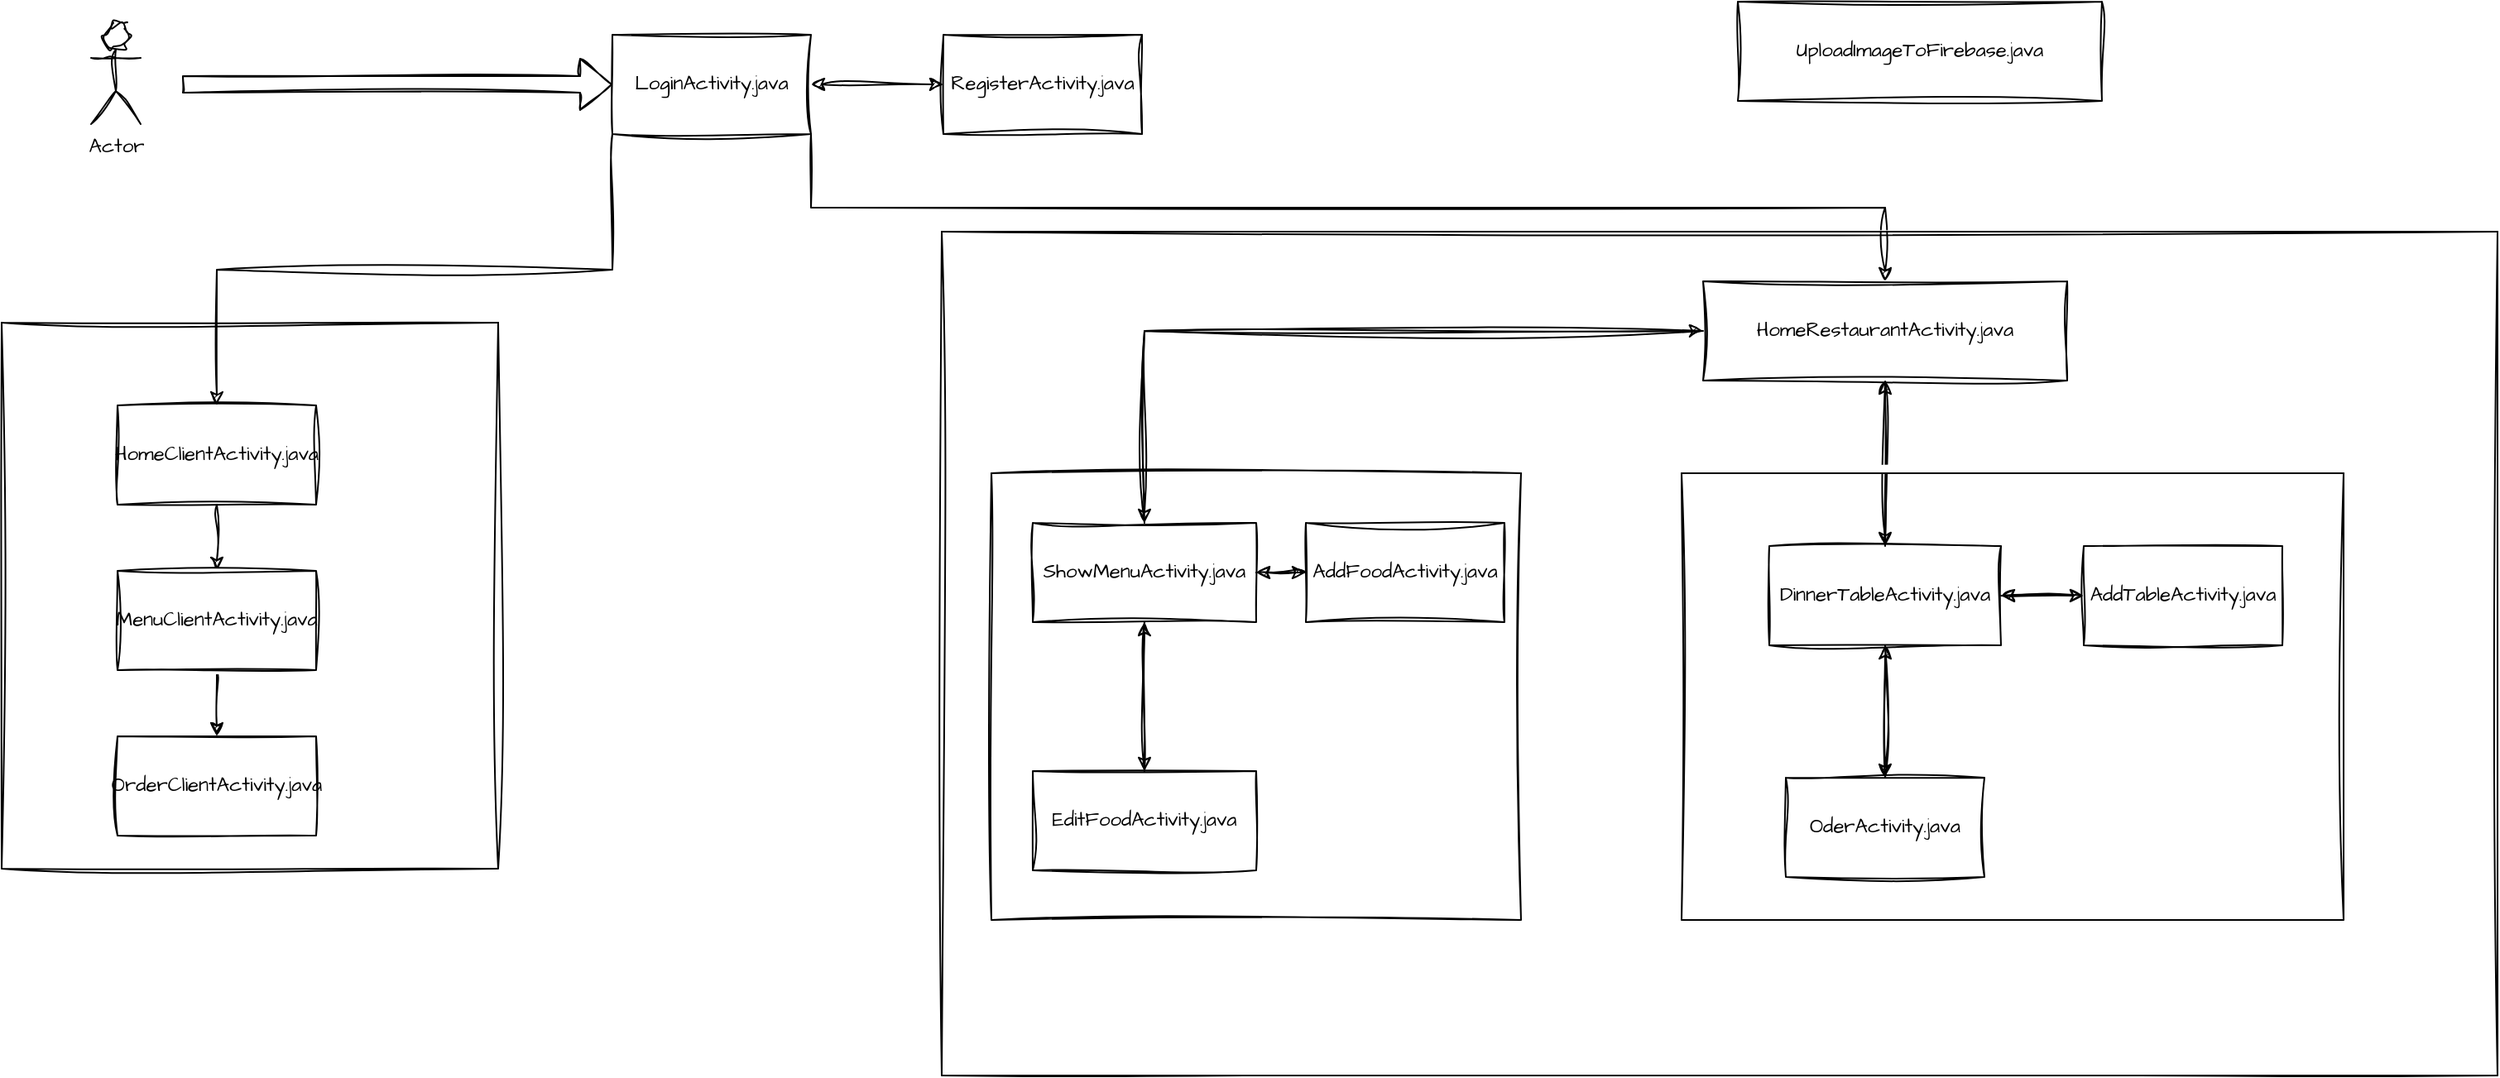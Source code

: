 <mxfile version="24.2.1" type="github">
  <diagram name="Trang-1" id="yMwMD28b_DiJ1Oe9nZCm">
    <mxGraphModel dx="1675" dy="733" grid="0" gridSize="10" guides="1" tooltips="1" connect="1" arrows="1" fold="1" page="1" pageScale="1" pageWidth="827" pageHeight="1169" math="0" shadow="0">
      <root>
        <mxCell id="0" />
        <mxCell id="1" parent="0" />
        <mxCell id="VqcICz-jlPJviqegeEhq-20" style="edgeStyle=orthogonalEdgeStyle;rounded=0;sketch=1;hachureGap=4;jiggle=2;curveFitting=1;orthogonalLoop=1;jettySize=auto;html=1;exitX=0;exitY=1;exitDx=0;exitDy=0;entryX=0.5;entryY=0;entryDx=0;entryDy=0;fontFamily=Architects Daughter;fontSource=https%3A%2F%2Ffonts.googleapis.com%2Fcss%3Ffamily%3DArchitects%2BDaughter;" edge="1" parent="1" source="VqcICz-jlPJviqegeEhq-1" target="VqcICz-jlPJviqegeEhq-4">
          <mxGeometry relative="1" as="geometry" />
        </mxCell>
        <mxCell id="VqcICz-jlPJviqegeEhq-22" style="edgeStyle=orthogonalEdgeStyle;rounded=0;sketch=1;hachureGap=4;jiggle=2;curveFitting=1;orthogonalLoop=1;jettySize=auto;html=1;exitX=1;exitY=1;exitDx=0;exitDy=0;entryX=0.5;entryY=0;entryDx=0;entryDy=0;fontFamily=Architects Daughter;fontSource=https%3A%2F%2Ffonts.googleapis.com%2Fcss%3Ffamily%3DArchitects%2BDaughter;" edge="1" parent="1" source="VqcICz-jlPJviqegeEhq-1" target="VqcICz-jlPJviqegeEhq-13">
          <mxGeometry relative="1" as="geometry" />
        </mxCell>
        <mxCell id="VqcICz-jlPJviqegeEhq-1" value="LoginActivity.java" style="rounded=0;whiteSpace=wrap;html=1;sketch=1;hachureGap=4;jiggle=2;curveFitting=1;fontFamily=Architects Daughter;fontSource=https%3A%2F%2Ffonts.googleapis.com%2Fcss%3Ffamily%3DArchitects%2BDaughter;" vertex="1" parent="1">
          <mxGeometry x="400" y="87" width="120" height="60" as="geometry" />
        </mxCell>
        <mxCell id="VqcICz-jlPJviqegeEhq-2" value="RegisterActivity.java" style="rounded=0;whiteSpace=wrap;html=1;sketch=1;hachureGap=4;jiggle=2;curveFitting=1;fontFamily=Architects Daughter;fontSource=https%3A%2F%2Ffonts.googleapis.com%2Fcss%3Ffamily%3DArchitects%2BDaughter;" vertex="1" parent="1">
          <mxGeometry x="600" y="87" width="120" height="60" as="geometry" />
        </mxCell>
        <mxCell id="VqcICz-jlPJviqegeEhq-3" value="UploadImageToFirebase.java" style="rounded=0;whiteSpace=wrap;html=1;sketch=1;hachureGap=4;jiggle=2;curveFitting=1;fontFamily=Architects Daughter;fontSource=https%3A%2F%2Ffonts.googleapis.com%2Fcss%3Ffamily%3DArchitects%2BDaughter;" vertex="1" parent="1">
          <mxGeometry x="1080" y="67" width="220" height="60" as="geometry" />
        </mxCell>
        <mxCell id="VqcICz-jlPJviqegeEhq-8" value="" style="swimlane;startSize=0;sketch=1;hachureGap=4;jiggle=2;curveFitting=1;fontFamily=Architects Daughter;fontSource=https%3A%2F%2Ffonts.googleapis.com%2Fcss%3Ffamily%3DArchitects%2BDaughter;" vertex="1" parent="1">
          <mxGeometry x="31" y="261" width="300" height="330" as="geometry" />
        </mxCell>
        <mxCell id="VqcICz-jlPJviqegeEhq-23" style="edgeStyle=orthogonalEdgeStyle;rounded=0;sketch=1;hachureGap=4;jiggle=2;curveFitting=1;orthogonalLoop=1;jettySize=auto;html=1;entryX=0.5;entryY=0;entryDx=0;entryDy=0;fontFamily=Architects Daughter;fontSource=https%3A%2F%2Ffonts.googleapis.com%2Fcss%3Ffamily%3DArchitects%2BDaughter;" edge="1" parent="VqcICz-jlPJviqegeEhq-8" source="VqcICz-jlPJviqegeEhq-4" target="VqcICz-jlPJviqegeEhq-5">
          <mxGeometry relative="1" as="geometry" />
        </mxCell>
        <mxCell id="VqcICz-jlPJviqegeEhq-4" value="HomeClientActivity.java" style="rounded=0;whiteSpace=wrap;html=1;sketch=1;hachureGap=4;jiggle=2;curveFitting=1;fontFamily=Architects Daughter;fontSource=https%3A%2F%2Ffonts.googleapis.com%2Fcss%3Ffamily%3DArchitects%2BDaughter;" vertex="1" parent="VqcICz-jlPJviqegeEhq-8">
          <mxGeometry x="70" y="50" width="120" height="60" as="geometry" />
        </mxCell>
        <mxCell id="VqcICz-jlPJviqegeEhq-24" style="edgeStyle=orthogonalEdgeStyle;rounded=0;sketch=1;hachureGap=4;jiggle=2;curveFitting=1;orthogonalLoop=1;jettySize=auto;html=1;entryX=0.5;entryY=0;entryDx=0;entryDy=0;fontFamily=Architects Daughter;fontSource=https%3A%2F%2Ffonts.googleapis.com%2Fcss%3Ffamily%3DArchitects%2BDaughter;" edge="1" parent="VqcICz-jlPJviqegeEhq-8" source="VqcICz-jlPJviqegeEhq-5" target="VqcICz-jlPJviqegeEhq-7">
          <mxGeometry relative="1" as="geometry" />
        </mxCell>
        <mxCell id="VqcICz-jlPJviqegeEhq-5" value="MenuClientActivity.java" style="rounded=0;whiteSpace=wrap;html=1;sketch=1;hachureGap=4;jiggle=2;curveFitting=1;fontFamily=Architects Daughter;fontSource=https%3A%2F%2Ffonts.googleapis.com%2Fcss%3Ffamily%3DArchitects%2BDaughter;" vertex="1" parent="VqcICz-jlPJviqegeEhq-8">
          <mxGeometry x="70" y="150" width="120" height="60" as="geometry" />
        </mxCell>
        <mxCell id="VqcICz-jlPJviqegeEhq-7" value="OrderClientActivity.java" style="rounded=0;whiteSpace=wrap;html=1;sketch=1;hachureGap=4;jiggle=2;curveFitting=1;fontFamily=Architects Daughter;fontSource=https%3A%2F%2Ffonts.googleapis.com%2Fcss%3Ffamily%3DArchitects%2BDaughter;" vertex="1" parent="VqcICz-jlPJviqegeEhq-8">
          <mxGeometry x="70" y="250" width="120" height="60" as="geometry" />
        </mxCell>
        <mxCell id="VqcICz-jlPJviqegeEhq-17" value="" style="shape=flexArrow;endArrow=classic;html=1;rounded=0;sketch=1;hachureGap=4;jiggle=2;curveFitting=1;fontFamily=Architects Daughter;fontSource=https%3A%2F%2Ffonts.googleapis.com%2Fcss%3Ffamily%3DArchitects%2BDaughter;entryX=0;entryY=0.5;entryDx=0;entryDy=0;" edge="1" parent="1" target="VqcICz-jlPJviqegeEhq-1">
          <mxGeometry width="50" height="50" relative="1" as="geometry">
            <mxPoint x="140" y="117" as="sourcePoint" />
            <mxPoint x="540" y="237" as="targetPoint" />
          </mxGeometry>
        </mxCell>
        <mxCell id="VqcICz-jlPJviqegeEhq-19" value="" style="endArrow=classic;startArrow=classic;html=1;rounded=0;sketch=1;hachureGap=4;jiggle=2;curveFitting=1;fontFamily=Architects Daughter;fontSource=https%3A%2F%2Ffonts.googleapis.com%2Fcss%3Ffamily%3DArchitects%2BDaughter;exitX=1;exitY=0.5;exitDx=0;exitDy=0;entryX=0;entryY=0.5;entryDx=0;entryDy=0;" edge="1" parent="1" source="VqcICz-jlPJviqegeEhq-1" target="VqcICz-jlPJviqegeEhq-2">
          <mxGeometry width="50" height="50" relative="1" as="geometry">
            <mxPoint x="490" y="287" as="sourcePoint" />
            <mxPoint x="540" y="237" as="targetPoint" />
          </mxGeometry>
        </mxCell>
        <mxCell id="VqcICz-jlPJviqegeEhq-21" value="" style="swimlane;startSize=0;sketch=1;hachureGap=4;jiggle=2;curveFitting=1;fontFamily=Architects Daughter;fontSource=https%3A%2F%2Ffonts.googleapis.com%2Fcss%3Ffamily%3DArchitects%2BDaughter;" vertex="1" parent="1">
          <mxGeometry x="599" y="206" width="940" height="510" as="geometry" />
        </mxCell>
        <mxCell id="VqcICz-jlPJviqegeEhq-49" style="edgeStyle=orthogonalEdgeStyle;rounded=0;sketch=1;hachureGap=4;jiggle=2;curveFitting=1;orthogonalLoop=1;jettySize=auto;html=1;exitX=0.5;exitY=1;exitDx=0;exitDy=0;entryX=0.5;entryY=0;entryDx=0;entryDy=0;fontFamily=Architects Daughter;fontSource=https%3A%2F%2Ffonts.googleapis.com%2Fcss%3Ffamily%3DArchitects%2BDaughter;" edge="1" parent="VqcICz-jlPJviqegeEhq-21" source="VqcICz-jlPJviqegeEhq-13" target="VqcICz-jlPJviqegeEhq-14">
          <mxGeometry relative="1" as="geometry" />
        </mxCell>
        <mxCell id="VqcICz-jlPJviqegeEhq-13" value="HomeRestaurantActivity.java" style="rounded=0;whiteSpace=wrap;html=1;sketch=1;hachureGap=4;jiggle=2;curveFitting=1;fontFamily=Architects Daughter;fontSource=https%3A%2F%2Ffonts.googleapis.com%2Fcss%3Ffamily%3DArchitects%2BDaughter;" vertex="1" parent="VqcICz-jlPJviqegeEhq-21">
          <mxGeometry x="460" y="30" width="220" height="60" as="geometry" />
        </mxCell>
        <mxCell id="VqcICz-jlPJviqegeEhq-45" style="edgeStyle=orthogonalEdgeStyle;rounded=0;sketch=1;hachureGap=4;jiggle=2;curveFitting=1;orthogonalLoop=1;jettySize=auto;html=1;entryX=0.5;entryY=1;entryDx=0;entryDy=0;fontFamily=Architects Daughter;fontSource=https%3A%2F%2Ffonts.googleapis.com%2Fcss%3Ffamily%3DArchitects%2BDaughter;" edge="1" parent="VqcICz-jlPJviqegeEhq-21" source="VqcICz-jlPJviqegeEhq-12" target="VqcICz-jlPJviqegeEhq-14">
          <mxGeometry relative="1" as="geometry" />
        </mxCell>
        <mxCell id="VqcICz-jlPJviqegeEhq-12" value="OderActivity.java" style="rounded=0;whiteSpace=wrap;html=1;sketch=1;hachureGap=4;jiggle=2;curveFitting=1;fontFamily=Architects Daughter;fontSource=https%3A%2F%2Ffonts.googleapis.com%2Fcss%3Ffamily%3DArchitects%2BDaughter;" vertex="1" parent="VqcICz-jlPJviqegeEhq-21">
          <mxGeometry x="510" y="330" width="120" height="60" as="geometry" />
        </mxCell>
        <mxCell id="VqcICz-jlPJviqegeEhq-44" style="edgeStyle=orthogonalEdgeStyle;rounded=0;sketch=1;hachureGap=4;jiggle=2;curveFitting=1;orthogonalLoop=1;jettySize=auto;html=1;entryX=1;entryY=0.5;entryDx=0;entryDy=0;fontFamily=Architects Daughter;fontSource=https%3A%2F%2Ffonts.googleapis.com%2Fcss%3Ffamily%3DArchitects%2BDaughter;" edge="1" parent="VqcICz-jlPJviqegeEhq-21" source="VqcICz-jlPJviqegeEhq-11" target="VqcICz-jlPJviqegeEhq-14">
          <mxGeometry relative="1" as="geometry" />
        </mxCell>
        <mxCell id="VqcICz-jlPJviqegeEhq-11" value="AddTableActivity.java" style="rounded=0;whiteSpace=wrap;html=1;sketch=1;hachureGap=4;jiggle=2;curveFitting=1;fontFamily=Architects Daughter;fontSource=https%3A%2F%2Ffonts.googleapis.com%2Fcss%3Ffamily%3DArchitects%2BDaughter;" vertex="1" parent="VqcICz-jlPJviqegeEhq-21">
          <mxGeometry x="690" y="190" width="120" height="60" as="geometry" />
        </mxCell>
        <mxCell id="VqcICz-jlPJviqegeEhq-43" style="edgeStyle=orthogonalEdgeStyle;rounded=0;sketch=1;hachureGap=4;jiggle=2;curveFitting=1;orthogonalLoop=1;jettySize=auto;html=1;exitX=1;exitY=0.5;exitDx=0;exitDy=0;entryX=0;entryY=0.5;entryDx=0;entryDy=0;fontFamily=Architects Daughter;fontSource=https%3A%2F%2Ffonts.googleapis.com%2Fcss%3Ffamily%3DArchitects%2BDaughter;" edge="1" parent="VqcICz-jlPJviqegeEhq-21" source="VqcICz-jlPJviqegeEhq-14" target="VqcICz-jlPJviqegeEhq-11">
          <mxGeometry relative="1" as="geometry" />
        </mxCell>
        <mxCell id="VqcICz-jlPJviqegeEhq-46" style="edgeStyle=orthogonalEdgeStyle;rounded=0;sketch=1;hachureGap=4;jiggle=2;curveFitting=1;orthogonalLoop=1;jettySize=auto;html=1;entryX=0.5;entryY=0;entryDx=0;entryDy=0;fontFamily=Architects Daughter;fontSource=https%3A%2F%2Ffonts.googleapis.com%2Fcss%3Ffamily%3DArchitects%2BDaughter;" edge="1" parent="VqcICz-jlPJviqegeEhq-21" source="VqcICz-jlPJviqegeEhq-14" target="VqcICz-jlPJviqegeEhq-12">
          <mxGeometry relative="1" as="geometry" />
        </mxCell>
        <mxCell id="VqcICz-jlPJviqegeEhq-50" style="edgeStyle=orthogonalEdgeStyle;rounded=0;sketch=1;hachureGap=4;jiggle=2;curveFitting=1;orthogonalLoop=1;jettySize=auto;html=1;entryX=0.5;entryY=1;entryDx=0;entryDy=0;fontFamily=Architects Daughter;fontSource=https%3A%2F%2Ffonts.googleapis.com%2Fcss%3Ffamily%3DArchitects%2BDaughter;" edge="1" parent="VqcICz-jlPJviqegeEhq-21" source="VqcICz-jlPJviqegeEhq-14" target="VqcICz-jlPJviqegeEhq-13">
          <mxGeometry relative="1" as="geometry" />
        </mxCell>
        <mxCell id="VqcICz-jlPJviqegeEhq-14" value="DinnerTableActivity.java" style="rounded=0;whiteSpace=wrap;html=1;sketch=1;hachureGap=4;jiggle=2;curveFitting=1;fontFamily=Architects Daughter;fontSource=https%3A%2F%2Ffonts.googleapis.com%2Fcss%3Ffamily%3DArchitects%2BDaughter;" vertex="1" parent="VqcICz-jlPJviqegeEhq-21">
          <mxGeometry x="500" y="190" width="140" height="60" as="geometry" />
        </mxCell>
        <mxCell id="VqcICz-jlPJviqegeEhq-47" value="" style="swimlane;startSize=0;sketch=1;hachureGap=4;jiggle=2;curveFitting=1;fontFamily=Architects Daughter;fontSource=https%3A%2F%2Ffonts.googleapis.com%2Fcss%3Ffamily%3DArchitects%2BDaughter;" vertex="1" parent="VqcICz-jlPJviqegeEhq-21">
          <mxGeometry x="447" y="146" width="400" height="270" as="geometry">
            <mxRectangle x="438" y="144" width="50" height="44" as="alternateBounds" />
          </mxGeometry>
        </mxCell>
        <mxCell id="VqcICz-jlPJviqegeEhq-31" value="" style="swimlane;startSize=0;sketch=1;hachureGap=4;jiggle=2;curveFitting=1;fontFamily=Architects Daughter;fontSource=https%3A%2F%2Ffonts.googleapis.com%2Fcss%3Ffamily%3DArchitects%2BDaughter;" vertex="1" parent="VqcICz-jlPJviqegeEhq-21">
          <mxGeometry x="30" y="146" width="320" height="270" as="geometry" />
        </mxCell>
        <mxCell id="VqcICz-jlPJviqegeEhq-38" style="edgeStyle=orthogonalEdgeStyle;rounded=0;sketch=1;hachureGap=4;jiggle=2;curveFitting=1;orthogonalLoop=1;jettySize=auto;html=1;exitX=1;exitY=0.5;exitDx=0;exitDy=0;entryX=0;entryY=0.5;entryDx=0;entryDy=0;fontFamily=Architects Daughter;fontSource=https%3A%2F%2Ffonts.googleapis.com%2Fcss%3Ffamily%3DArchitects%2BDaughter;" edge="1" parent="VqcICz-jlPJviqegeEhq-31" source="VqcICz-jlPJviqegeEhq-16" target="VqcICz-jlPJviqegeEhq-6">
          <mxGeometry relative="1" as="geometry" />
        </mxCell>
        <mxCell id="VqcICz-jlPJviqegeEhq-40" style="edgeStyle=orthogonalEdgeStyle;rounded=0;sketch=1;hachureGap=4;jiggle=2;curveFitting=1;orthogonalLoop=1;jettySize=auto;html=1;entryX=0.5;entryY=0;entryDx=0;entryDy=0;fontFamily=Architects Daughter;fontSource=https%3A%2F%2Ffonts.googleapis.com%2Fcss%3Ffamily%3DArchitects%2BDaughter;" edge="1" parent="VqcICz-jlPJviqegeEhq-31" source="VqcICz-jlPJviqegeEhq-16" target="VqcICz-jlPJviqegeEhq-10">
          <mxGeometry relative="1" as="geometry" />
        </mxCell>
        <mxCell id="VqcICz-jlPJviqegeEhq-16" value="ShowMenuActivity.java" style="rounded=0;whiteSpace=wrap;html=1;sketch=1;hachureGap=4;jiggle=2;curveFitting=1;fontFamily=Architects Daughter;fontSource=https%3A%2F%2Ffonts.googleapis.com%2Fcss%3Ffamily%3DArchitects%2BDaughter;" vertex="1" parent="VqcICz-jlPJviqegeEhq-31">
          <mxGeometry x="25" y="30" width="135" height="60" as="geometry" />
        </mxCell>
        <mxCell id="VqcICz-jlPJviqegeEhq-41" style="edgeStyle=orthogonalEdgeStyle;rounded=0;sketch=1;hachureGap=4;jiggle=2;curveFitting=1;orthogonalLoop=1;jettySize=auto;html=1;entryX=0.5;entryY=1;entryDx=0;entryDy=0;fontFamily=Architects Daughter;fontSource=https%3A%2F%2Ffonts.googleapis.com%2Fcss%3Ffamily%3DArchitects%2BDaughter;" edge="1" parent="VqcICz-jlPJviqegeEhq-31" source="VqcICz-jlPJviqegeEhq-10" target="VqcICz-jlPJviqegeEhq-16">
          <mxGeometry relative="1" as="geometry" />
        </mxCell>
        <mxCell id="VqcICz-jlPJviqegeEhq-10" value="EditFoodActivity.java" style="rounded=0;whiteSpace=wrap;html=1;sketch=1;hachureGap=4;jiggle=2;curveFitting=1;fontFamily=Architects Daughter;fontSource=https%3A%2F%2Ffonts.googleapis.com%2Fcss%3Ffamily%3DArchitects%2BDaughter;" vertex="1" parent="VqcICz-jlPJviqegeEhq-31">
          <mxGeometry x="25" y="180" width="135" height="60" as="geometry" />
        </mxCell>
        <mxCell id="VqcICz-jlPJviqegeEhq-39" style="edgeStyle=orthogonalEdgeStyle;rounded=0;sketch=1;hachureGap=4;jiggle=2;curveFitting=1;orthogonalLoop=1;jettySize=auto;html=1;exitX=0;exitY=0.5;exitDx=0;exitDy=0;entryX=1;entryY=0.5;entryDx=0;entryDy=0;fontFamily=Architects Daughter;fontSource=https%3A%2F%2Ffonts.googleapis.com%2Fcss%3Ffamily%3DArchitects%2BDaughter;" edge="1" parent="VqcICz-jlPJviqegeEhq-31" source="VqcICz-jlPJviqegeEhq-6" target="VqcICz-jlPJviqegeEhq-16">
          <mxGeometry relative="1" as="geometry" />
        </mxCell>
        <mxCell id="VqcICz-jlPJviqegeEhq-6" value="AddFoodActivity.java" style="rounded=0;whiteSpace=wrap;html=1;sketch=1;hachureGap=4;jiggle=2;curveFitting=1;fontFamily=Architects Daughter;fontSource=https%3A%2F%2Ffonts.googleapis.com%2Fcss%3Ffamily%3DArchitects%2BDaughter;" vertex="1" parent="VqcICz-jlPJviqegeEhq-31">
          <mxGeometry x="190" y="30" width="120" height="60" as="geometry" />
        </mxCell>
        <mxCell id="VqcICz-jlPJviqegeEhq-37" style="edgeStyle=orthogonalEdgeStyle;rounded=0;sketch=1;hachureGap=4;jiggle=2;curveFitting=1;orthogonalLoop=1;jettySize=auto;html=1;fontFamily=Architects Daughter;fontSource=https%3A%2F%2Ffonts.googleapis.com%2Fcss%3Ffamily%3DArchitects%2BDaughter;" edge="1" parent="VqcICz-jlPJviqegeEhq-21" source="VqcICz-jlPJviqegeEhq-13" target="VqcICz-jlPJviqegeEhq-16">
          <mxGeometry relative="1" as="geometry" />
        </mxCell>
        <mxCell id="VqcICz-jlPJviqegeEhq-51" style="edgeStyle=orthogonalEdgeStyle;rounded=0;sketch=1;hachureGap=4;jiggle=2;curveFitting=1;orthogonalLoop=1;jettySize=auto;html=1;exitX=0.5;exitY=0;exitDx=0;exitDy=0;entryX=0;entryY=0.5;entryDx=0;entryDy=0;fontFamily=Architects Daughter;fontSource=https%3A%2F%2Ffonts.googleapis.com%2Fcss%3Ffamily%3DArchitects%2BDaughter;" edge="1" parent="VqcICz-jlPJviqegeEhq-21" source="VqcICz-jlPJviqegeEhq-16" target="VqcICz-jlPJviqegeEhq-13">
          <mxGeometry relative="1" as="geometry" />
        </mxCell>
        <mxCell id="VqcICz-jlPJviqegeEhq-48" value="Actor" style="shape=umlActor;verticalLabelPosition=bottom;verticalAlign=top;html=1;outlineConnect=0;sketch=1;hachureGap=4;jiggle=2;curveFitting=1;fontFamily=Architects Daughter;fontSource=https%3A%2F%2Ffonts.googleapis.com%2Fcss%3Ffamily%3DArchitects%2BDaughter;" vertex="1" parent="1">
          <mxGeometry x="85" y="81" width="30" height="60" as="geometry" />
        </mxCell>
      </root>
    </mxGraphModel>
  </diagram>
</mxfile>
